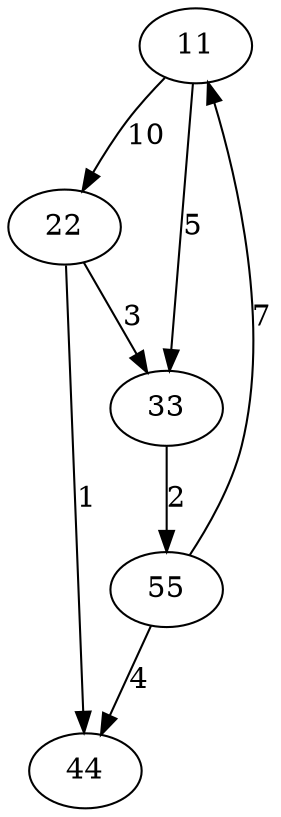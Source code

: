 digraph graph3 {
  11;
  22;
  33;
  44;
  55;
  11 -> 22 [label= 10];
  11 -> 33 [label= 5];
  22 -> 44 [label= 1];
  22 -> 33 [label= 3];
  33 -> 55 [label= 2];
  55 -> 11 [label= 7];
  55 -> 44 [label= 4];
}
